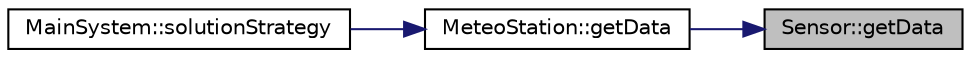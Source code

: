 digraph "Sensor::getData"
{
 // LATEX_PDF_SIZE
  edge [fontname="Helvetica",fontsize="10",labelfontname="Helvetica",labelfontsize="10"];
  node [fontname="Helvetica",fontsize="10",shape=record];
  rankdir="RL";
  Node1 [label="Sensor::getData",height=0.2,width=0.4,color="black", fillcolor="grey75", style="filled", fontcolor="black",tooltip=" "];
  Node1 -> Node2 [dir="back",color="midnightblue",fontsize="10",style="solid",fontname="Helvetica"];
  Node2 [label="MeteoStation::getData",height=0.2,width=0.4,color="black", fillcolor="white", style="filled",URL="$class_meteo_station.html#a649bec5862f8c56d3b10ea88785e8f93",tooltip=" "];
  Node2 -> Node3 [dir="back",color="midnightblue",fontsize="10",style="solid",fontname="Helvetica"];
  Node3 [label="MainSystem::solutionStrategy",height=0.2,width=0.4,color="black", fillcolor="white", style="filled",URL="$class_main_system.html#a7d0a9f8665ae2c6a6c6970ac8a6da813",tooltip="воспользоваться стратегией"];
}
